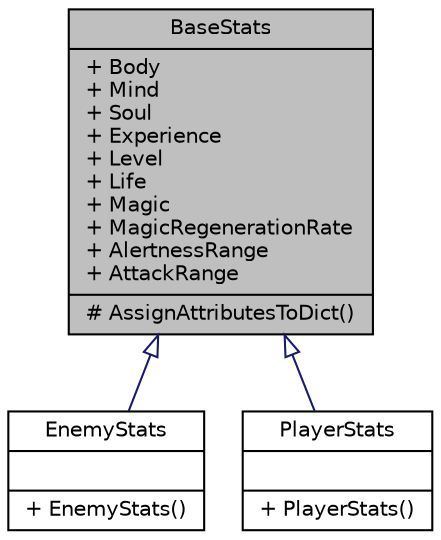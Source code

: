 digraph "BaseStats"
{
 // INTERACTIVE_SVG=YES
  edge [fontname="Helvetica",fontsize="10",labelfontname="Helvetica",labelfontsize="10"];
  node [fontname="Helvetica",fontsize="10",shape=record];
  Node1 [label="{BaseStats\n|+ Body\l+ Mind\l+ Soul\l+ Experience\l+ Level\l+ Life\l+ Magic\l+ MagicRegenerationRate\l+ AlertnessRange\l+ AttackRange\l|# AssignAttributesToDict()\l}",height=0.2,width=0.4,color="black", fillcolor="grey75", style="filled", fontcolor="black"];
  Node1 -> Node2 [dir="back",color="midnightblue",fontsize="10",style="solid",arrowtail="onormal",fontname="Helvetica"];
  Node2 [label="{EnemyStats\n||+ EnemyStats()\l}",height=0.2,width=0.4,color="black", fillcolor="white", style="filled",URL="$df/d7d/class_action_rpg_kit_1_1_character_1_1_stats_1_1_enemy_stats.xhtml"];
  Node1 -> Node3 [dir="back",color="midnightblue",fontsize="10",style="solid",arrowtail="onormal",fontname="Helvetica"];
  Node3 [label="{PlayerStats\n||+ PlayerStats()\l}",height=0.2,width=0.4,color="black", fillcolor="white", style="filled",URL="$d7/dbc/class_action_rpg_kit_1_1_character_1_1_stats_1_1_player_stats.xhtml"];
}
